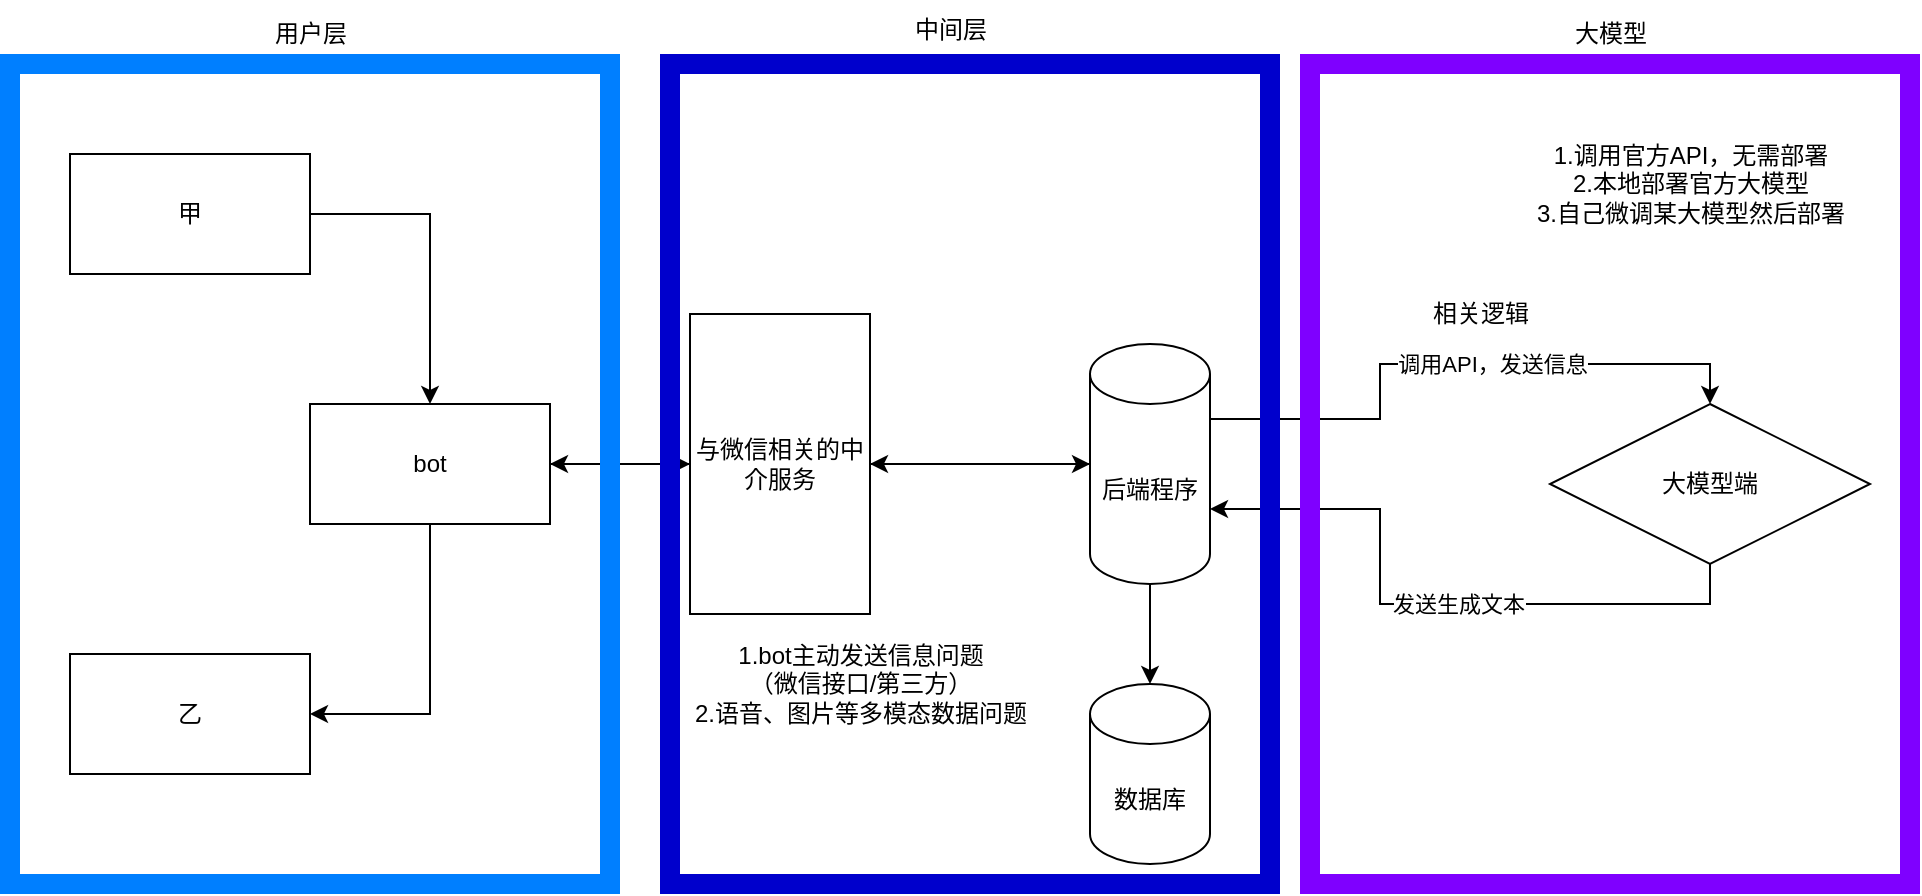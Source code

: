 <mxfile version="22.1.11" type="github">
  <diagram name="第 1 页" id="8VG2jzm28DqljPEN07vd">
    <mxGraphModel dx="1364" dy="759" grid="1" gridSize="10" guides="1" tooltips="1" connect="1" arrows="1" fold="1" page="1" pageScale="1" pageWidth="827" pageHeight="1169" math="0" shadow="0">
      <root>
        <mxCell id="0" />
        <mxCell id="1" parent="0" />
        <mxCell id="2B1I5J1SsCsYizP9B0s5-1" style="edgeStyle=orthogonalEdgeStyle;rounded=0;orthogonalLoop=1;jettySize=auto;html=1;entryX=0.5;entryY=0;entryDx=0;entryDy=0;" edge="1" parent="1" source="abI5oUMins9tQvVPAMcP-1" target="abI5oUMins9tQvVPAMcP-9">
          <mxGeometry relative="1" as="geometry">
            <Array as="points">
              <mxPoint x="230" y="205" />
            </Array>
          </mxGeometry>
        </mxCell>
        <mxCell id="abI5oUMins9tQvVPAMcP-1" value="甲" style="rounded=0;whiteSpace=wrap;html=1;" parent="1" vertex="1">
          <mxGeometry x="50" y="175" width="120" height="60" as="geometry" />
        </mxCell>
        <mxCell id="abI5oUMins9tQvVPAMcP-2" value="乙" style="rounded=0;whiteSpace=wrap;html=1;" parent="1" vertex="1">
          <mxGeometry x="50" y="425" width="120" height="60" as="geometry" />
        </mxCell>
        <mxCell id="2B1I5J1SsCsYizP9B0s5-4" style="edgeStyle=orthogonalEdgeStyle;rounded=0;orthogonalLoop=1;jettySize=auto;html=1;exitX=1;exitY=0;exitDx=0;exitDy=37.5;exitPerimeter=0;entryX=0.5;entryY=0;entryDx=0;entryDy=0;" edge="1" parent="1" source="abI5oUMins9tQvVPAMcP-4" target="abI5oUMins9tQvVPAMcP-6">
          <mxGeometry relative="1" as="geometry" />
        </mxCell>
        <mxCell id="2B1I5J1SsCsYizP9B0s5-7" value="调用API，发送信息" style="edgeLabel;html=1;align=center;verticalAlign=middle;resizable=0;points=[];" vertex="1" connectable="0" parent="2B1I5J1SsCsYizP9B0s5-4">
          <mxGeometry x="-0.143" relative="1" as="geometry">
            <mxPoint x="41" as="offset" />
          </mxGeometry>
        </mxCell>
        <mxCell id="2B1I5J1SsCsYizP9B0s5-17" style="edgeStyle=orthogonalEdgeStyle;rounded=0;orthogonalLoop=1;jettySize=auto;html=1;exitX=0;exitY=0.5;exitDx=0;exitDy=0;exitPerimeter=0;entryX=1;entryY=0.5;entryDx=0;entryDy=0;" edge="1" parent="1" source="abI5oUMins9tQvVPAMcP-4" target="2B1I5J1SsCsYizP9B0s5-13">
          <mxGeometry relative="1" as="geometry" />
        </mxCell>
        <mxCell id="abI5oUMins9tQvVPAMcP-4" value="后端程序" style="shape=cylinder3;whiteSpace=wrap;html=1;boundedLbl=1;backgroundOutline=1;size=15;" parent="1" vertex="1">
          <mxGeometry x="560" y="270" width="60" height="120" as="geometry" />
        </mxCell>
        <mxCell id="abI5oUMins9tQvVPAMcP-6" value="大模型端" style="rhombus;whiteSpace=wrap;html=1;" parent="1" vertex="1">
          <mxGeometry x="790" y="300" width="160" height="80" as="geometry" />
        </mxCell>
        <mxCell id="abI5oUMins9tQvVPAMcP-12" style="edgeStyle=orthogonalEdgeStyle;rounded=0;orthogonalLoop=1;jettySize=auto;html=1;entryX=1;entryY=0.5;entryDx=0;entryDy=0;exitX=0.5;exitY=1;exitDx=0;exitDy=0;" parent="1" source="abI5oUMins9tQvVPAMcP-9" target="abI5oUMins9tQvVPAMcP-2" edge="1">
          <mxGeometry relative="1" as="geometry" />
        </mxCell>
        <mxCell id="2B1I5J1SsCsYizP9B0s5-18" style="edgeStyle=orthogonalEdgeStyle;rounded=0;orthogonalLoop=1;jettySize=auto;html=1;exitX=1;exitY=0.5;exitDx=0;exitDy=0;" edge="1" parent="1" source="abI5oUMins9tQvVPAMcP-9">
          <mxGeometry relative="1" as="geometry">
            <mxPoint x="360" y="330" as="targetPoint" />
          </mxGeometry>
        </mxCell>
        <mxCell id="abI5oUMins9tQvVPAMcP-9" value="bot" style="rounded=0;whiteSpace=wrap;html=1;" parent="1" vertex="1">
          <mxGeometry x="170" y="300" width="120" height="60" as="geometry" />
        </mxCell>
        <mxCell id="2B1I5J1SsCsYizP9B0s5-3" value="1.bot主动发送信息问题&lt;br&gt;（微信接口/第三方）&lt;br&gt;2.语音、图片等多模态数据问题" style="text;html=1;align=center;verticalAlign=middle;resizable=0;points=[];autosize=1;strokeColor=none;fillColor=none;" vertex="1" parent="1">
          <mxGeometry x="350" y="410" width="190" height="60" as="geometry" />
        </mxCell>
        <mxCell id="2B1I5J1SsCsYizP9B0s5-5" style="edgeStyle=orthogonalEdgeStyle;rounded=0;orthogonalLoop=1;jettySize=auto;html=1;exitX=0.5;exitY=1;exitDx=0;exitDy=0;entryX=1;entryY=0;entryDx=0;entryDy=82.5;entryPerimeter=0;" edge="1" parent="1" source="abI5oUMins9tQvVPAMcP-6" target="abI5oUMins9tQvVPAMcP-4">
          <mxGeometry relative="1" as="geometry" />
        </mxCell>
        <mxCell id="2B1I5J1SsCsYizP9B0s5-6" value="发送生成文本" style="edgeLabel;html=1;align=center;verticalAlign=middle;resizable=0;points=[];" vertex="1" connectable="0" parent="2B1I5J1SsCsYizP9B0s5-5">
          <mxGeometry x="0.026" y="2" relative="1" as="geometry">
            <mxPoint x="17" y="-2" as="offset" />
          </mxGeometry>
        </mxCell>
        <mxCell id="2B1I5J1SsCsYizP9B0s5-8" value="1.调用官方API，无需部署&lt;br&gt;2.本地部署官方大模型&lt;br&gt;3.自己微调某大模型然后部署" style="text;html=1;align=center;verticalAlign=middle;resizable=0;points=[];autosize=1;strokeColor=none;fillColor=none;" vertex="1" parent="1">
          <mxGeometry x="770" y="160" width="180" height="60" as="geometry" />
        </mxCell>
        <mxCell id="2B1I5J1SsCsYizP9B0s5-9" value="相关逻辑" style="text;html=1;align=center;verticalAlign=middle;resizable=0;points=[];autosize=1;strokeColor=none;fillColor=none;" vertex="1" parent="1">
          <mxGeometry x="720" y="240" width="70" height="30" as="geometry" />
        </mxCell>
        <mxCell id="2B1I5J1SsCsYizP9B0s5-10" value="数据库" style="shape=cylinder3;whiteSpace=wrap;html=1;boundedLbl=1;backgroundOutline=1;size=15;rotation=0;" vertex="1" parent="1">
          <mxGeometry x="560" y="440" width="60" height="90" as="geometry" />
        </mxCell>
        <mxCell id="2B1I5J1SsCsYizP9B0s5-11" style="edgeStyle=orthogonalEdgeStyle;rounded=0;orthogonalLoop=1;jettySize=auto;html=1;exitX=0.5;exitY=1;exitDx=0;exitDy=0;exitPerimeter=0;entryX=0.5;entryY=0;entryDx=0;entryDy=0;entryPerimeter=0;" edge="1" parent="1" source="abI5oUMins9tQvVPAMcP-4" target="2B1I5J1SsCsYizP9B0s5-10">
          <mxGeometry relative="1" as="geometry" />
        </mxCell>
        <mxCell id="2B1I5J1SsCsYizP9B0s5-16" style="edgeStyle=orthogonalEdgeStyle;rounded=0;orthogonalLoop=1;jettySize=auto;html=1;exitX=0;exitY=0.5;exitDx=0;exitDy=0;entryX=1;entryY=0.5;entryDx=0;entryDy=0;" edge="1" parent="1" source="2B1I5J1SsCsYizP9B0s5-13" target="abI5oUMins9tQvVPAMcP-9">
          <mxGeometry relative="1" as="geometry" />
        </mxCell>
        <mxCell id="2B1I5J1SsCsYizP9B0s5-13" value="与微信相关的中介服务" style="rounded=0;whiteSpace=wrap;html=1;" vertex="1" parent="1">
          <mxGeometry x="360" y="255" width="90" height="150" as="geometry" />
        </mxCell>
        <mxCell id="2B1I5J1SsCsYizP9B0s5-19" value="" style="rounded=0;whiteSpace=wrap;html=1;fillColor=none;strokeColor=#007FFF;strokeWidth=10;" vertex="1" parent="1">
          <mxGeometry x="20" y="130" width="300" height="410" as="geometry" />
        </mxCell>
        <mxCell id="2B1I5J1SsCsYizP9B0s5-20" value="用户层" style="text;html=1;align=center;verticalAlign=middle;resizable=0;points=[];autosize=1;strokeColor=none;fillColor=none;" vertex="1" parent="1">
          <mxGeometry x="140" y="100" width="60" height="30" as="geometry" />
        </mxCell>
        <mxCell id="2B1I5J1SsCsYizP9B0s5-21" style="edgeStyle=orthogonalEdgeStyle;rounded=0;orthogonalLoop=1;jettySize=auto;html=1;exitX=1;exitY=0.5;exitDx=0;exitDy=0;entryX=0;entryY=0.5;entryDx=0;entryDy=0;entryPerimeter=0;" edge="1" parent="1" source="2B1I5J1SsCsYizP9B0s5-13" target="abI5oUMins9tQvVPAMcP-4">
          <mxGeometry relative="1" as="geometry" />
        </mxCell>
        <mxCell id="2B1I5J1SsCsYizP9B0s5-22" value="" style="rounded=0;whiteSpace=wrap;html=1;fillColor=none;strokeColor=#0000CC;strokeWidth=10;" vertex="1" parent="1">
          <mxGeometry x="350" y="130" width="300" height="410" as="geometry" />
        </mxCell>
        <mxCell id="2B1I5J1SsCsYizP9B0s5-23" value="" style="rounded=0;whiteSpace=wrap;html=1;fillColor=none;strokeColor=#7F00FF;strokeWidth=10;" vertex="1" parent="1">
          <mxGeometry x="670" y="130" width="300" height="410" as="geometry" />
        </mxCell>
        <mxCell id="2B1I5J1SsCsYizP9B0s5-25" value="中间层" style="text;html=1;align=center;verticalAlign=middle;resizable=0;points=[];autosize=1;strokeColor=none;fillColor=none;" vertex="1" parent="1">
          <mxGeometry x="460" y="98" width="60" height="30" as="geometry" />
        </mxCell>
        <mxCell id="2B1I5J1SsCsYizP9B0s5-26" value="大模型" style="text;html=1;align=center;verticalAlign=middle;resizable=0;points=[];autosize=1;strokeColor=none;fillColor=none;" vertex="1" parent="1">
          <mxGeometry x="790" y="100" width="60" height="30" as="geometry" />
        </mxCell>
      </root>
    </mxGraphModel>
  </diagram>
</mxfile>
